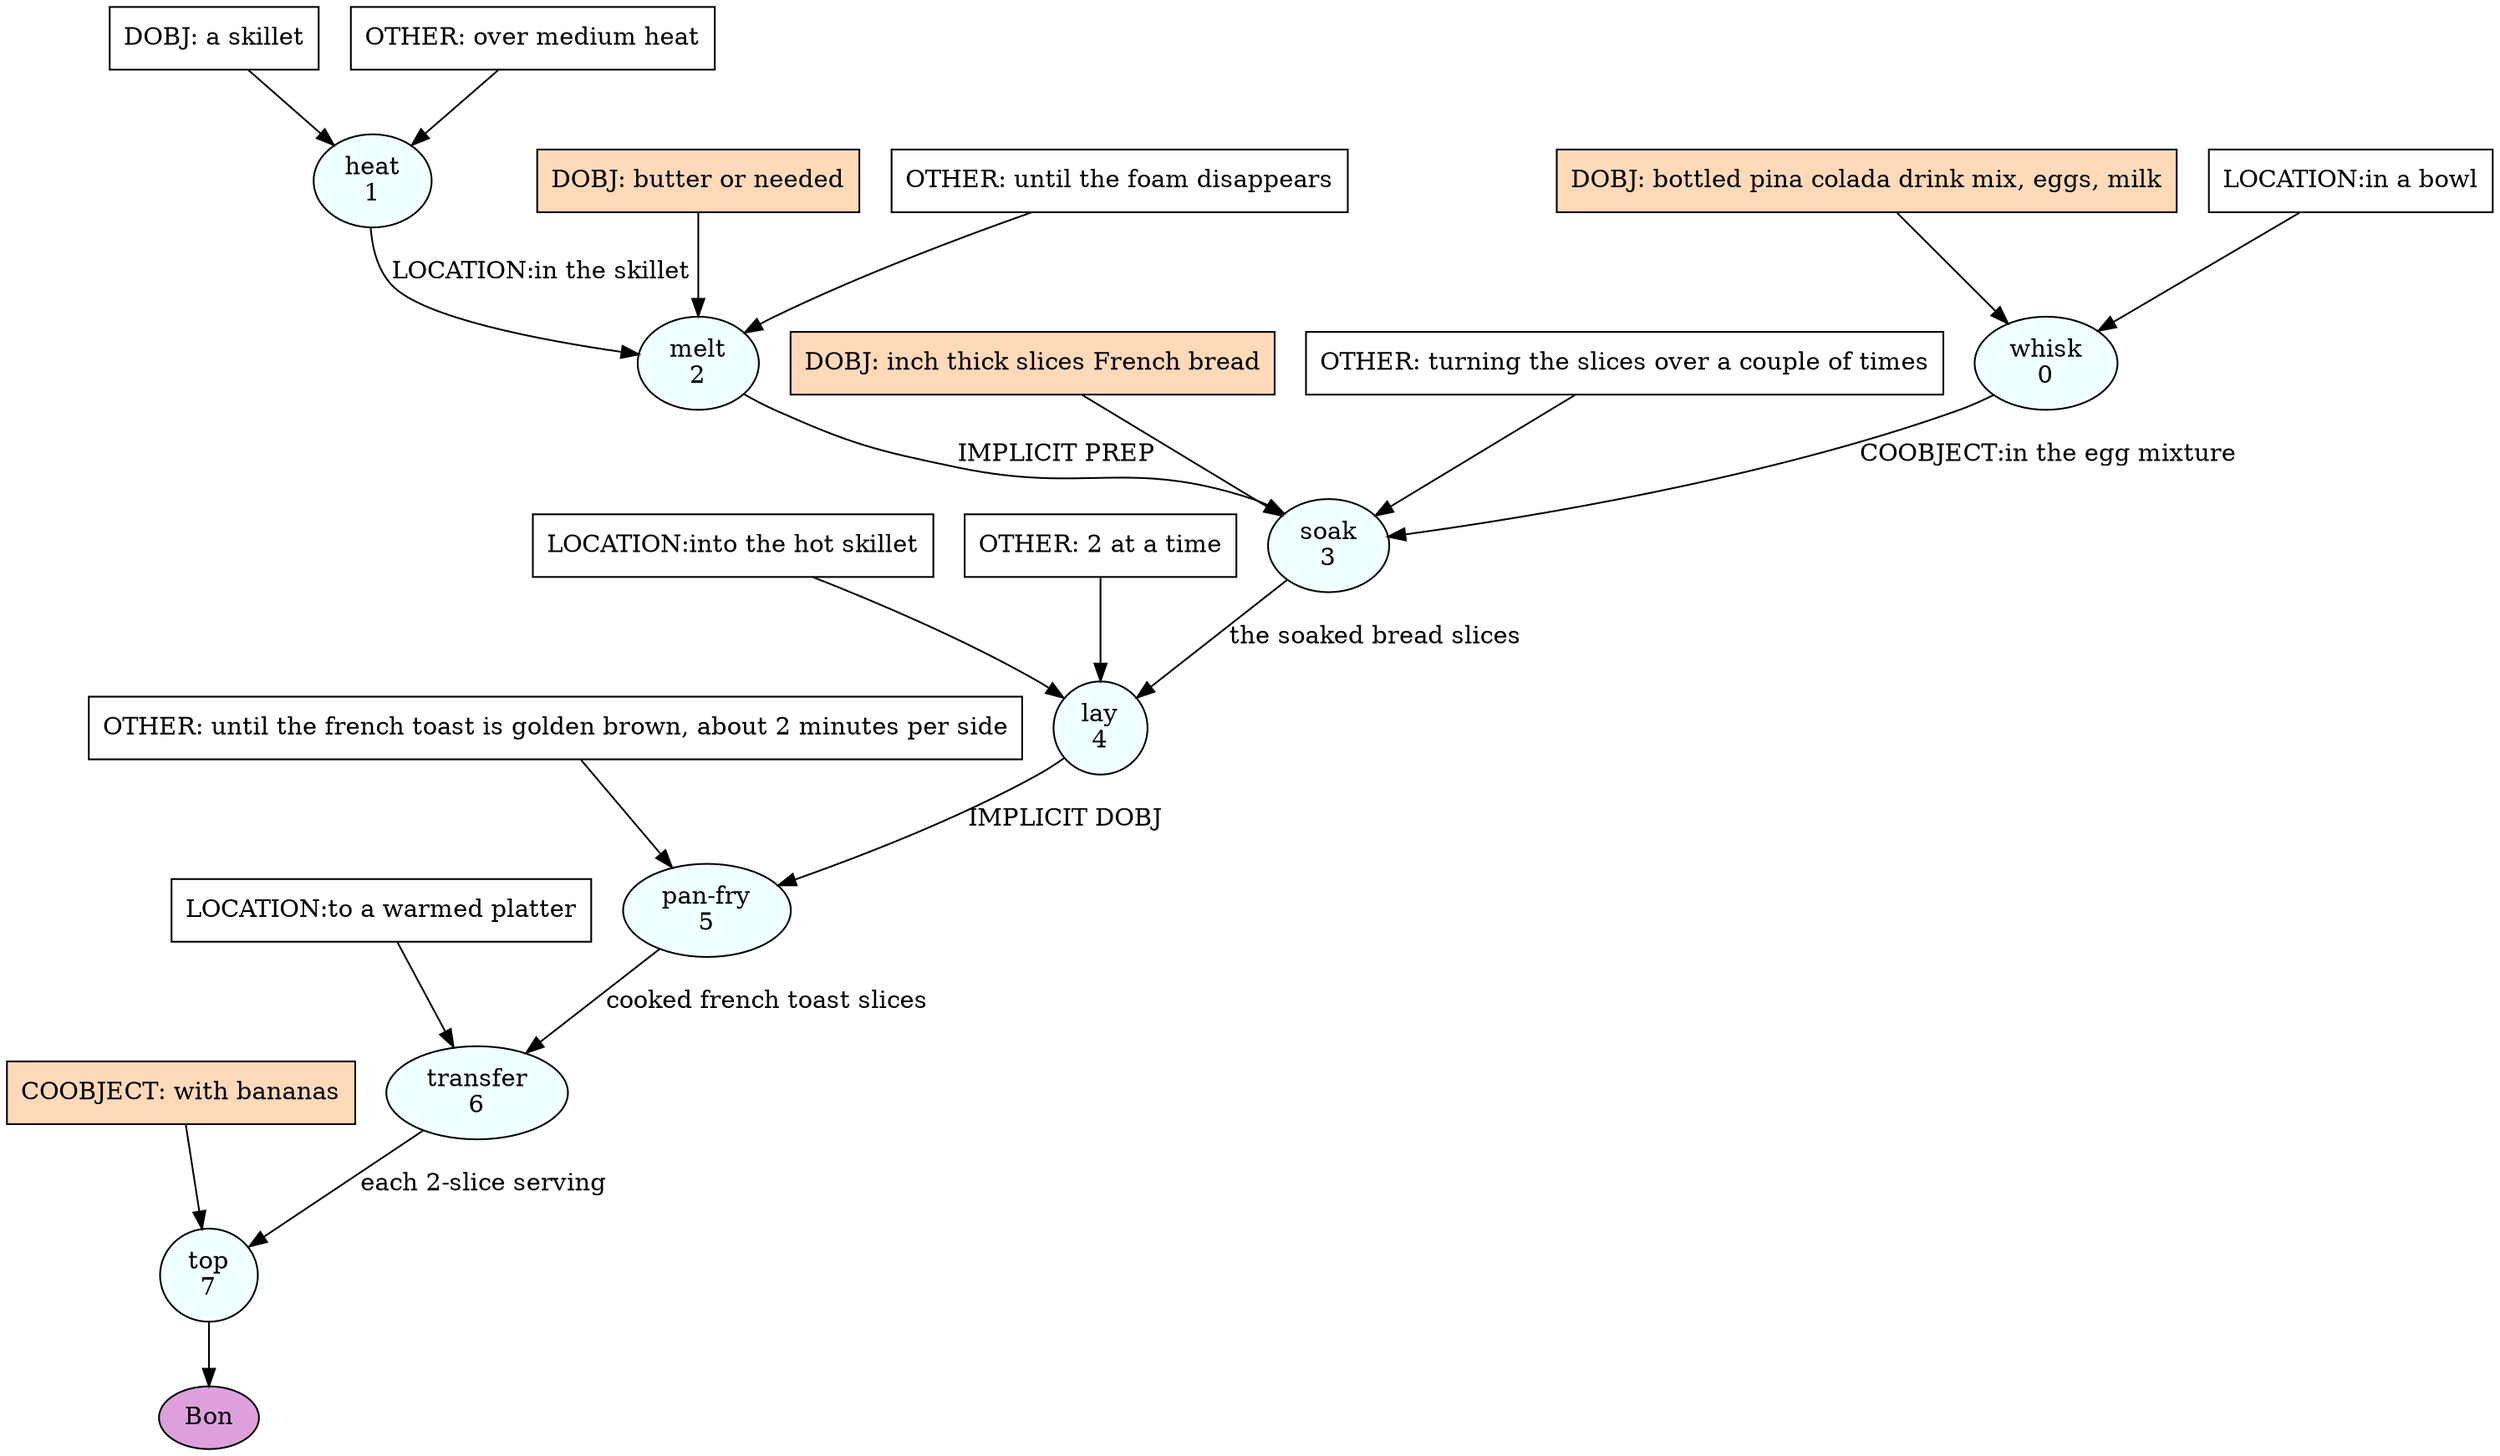 digraph recipe {
E0[label="whisk
0", shape=oval, style=filled, fillcolor=azure]
E1[label="heat
1", shape=oval, style=filled, fillcolor=azure]
E2[label="melt
2", shape=oval, style=filled, fillcolor=azure]
E3[label="soak
3", shape=oval, style=filled, fillcolor=azure]
E4[label="lay
4", shape=oval, style=filled, fillcolor=azure]
E5[label="pan-fry
5", shape=oval, style=filled, fillcolor=azure]
E6[label="transfer
6", shape=oval, style=filled, fillcolor=azure]
E7[label="top
7", shape=oval, style=filled, fillcolor=azure]
D0[label="DOBJ: bottled pina colada drink mix, eggs, milk", shape=box, style=filled, fillcolor=peachpuff]
D0 -> E0
P0_0[label="LOCATION:in a bowl", shape=box, style=filled, fillcolor=white]
P0_0 -> E0
D1[label="DOBJ: a skillet", shape=box, style=filled, fillcolor=white]
D1 -> E1
O1_0[label="OTHER: over medium heat", shape=box, style=filled, fillcolor=white]
O1_0 -> E1
D2_ing[label="DOBJ: butter or needed", shape=box, style=filled, fillcolor=peachpuff]
D2_ing -> E2
E1 -> E2 [label="LOCATION:in the skillet"]
O2_0_0[label="OTHER: until the foam disappears", shape=box, style=filled, fillcolor=white]
O2_0_0 -> E2
D3_ing[label="DOBJ: inch thick slices French bread", shape=box, style=filled, fillcolor=peachpuff]
D3_ing -> E3
E2 -> E3 [label="IMPLICIT PREP"]
E0 -> E3 [label="COOBJECT:in the egg mixture"]
O3_0_0[label="OTHER: turning the slices over a couple of times", shape=box, style=filled, fillcolor=white]
O3_0_0 -> E3
E3 -> E4 [label="the soaked bread slices"]
P4_0_0[label="LOCATION:into the hot skillet", shape=box, style=filled, fillcolor=white]
P4_0_0 -> E4
O4_0_0[label="OTHER: 2 at a time", shape=box, style=filled, fillcolor=white]
O4_0_0 -> E4
E4 -> E5 [label="IMPLICIT DOBJ"]
O5_0_0[label="OTHER: until the french toast is golden brown, about 2 minutes per side", shape=box, style=filled, fillcolor=white]
O5_0_0 -> E5
E5 -> E6 [label="cooked french toast slices"]
P6_0_0[label="LOCATION:to a warmed platter", shape=box, style=filled, fillcolor=white]
P6_0_0 -> E6
E6 -> E7 [label="each 2-slice serving"]
P7_0_ing[label="COOBJECT: with bananas", shape=box, style=filled, fillcolor=peachpuff]
P7_0_ing -> E7
EOR[label="Bon", shape=oval, style=filled, fillcolor=plum]
E7 -> EOR
}
